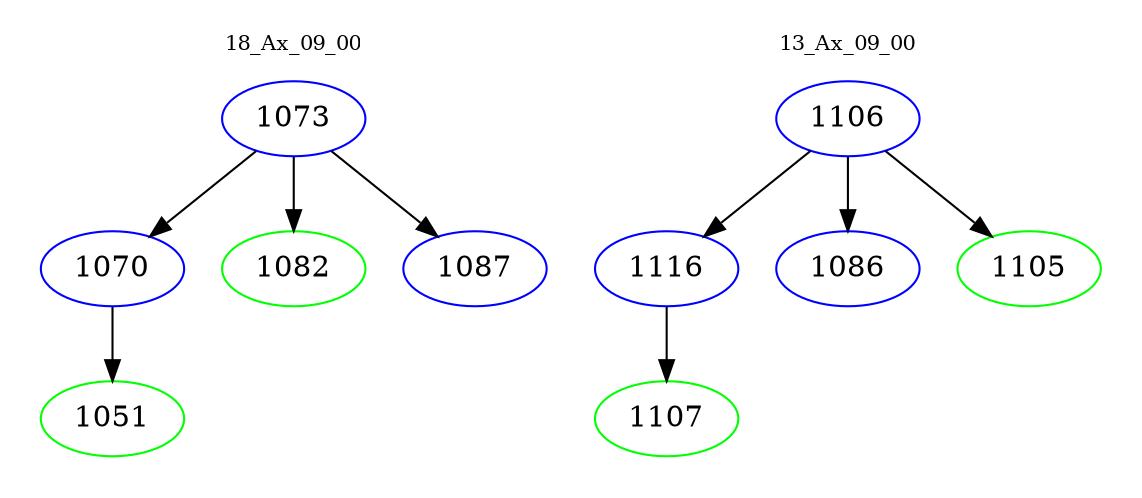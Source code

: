 digraph{
subgraph cluster_0 {
color = white
label = "18_Ax_09_00";
fontsize=10;
T0_1073 [label="1073", color="blue"]
T0_1073 -> T0_1070 [color="black"]
T0_1070 [label="1070", color="blue"]
T0_1070 -> T0_1051 [color="black"]
T0_1051 [label="1051", color="green"]
T0_1073 -> T0_1082 [color="black"]
T0_1082 [label="1082", color="green"]
T0_1073 -> T0_1087 [color="black"]
T0_1087 [label="1087", color="blue"]
}
subgraph cluster_1 {
color = white
label = "13_Ax_09_00";
fontsize=10;
T1_1106 [label="1106", color="blue"]
T1_1106 -> T1_1116 [color="black"]
T1_1116 [label="1116", color="blue"]
T1_1116 -> T1_1107 [color="black"]
T1_1107 [label="1107", color="green"]
T1_1106 -> T1_1086 [color="black"]
T1_1086 [label="1086", color="blue"]
T1_1106 -> T1_1105 [color="black"]
T1_1105 [label="1105", color="green"]
}
}
